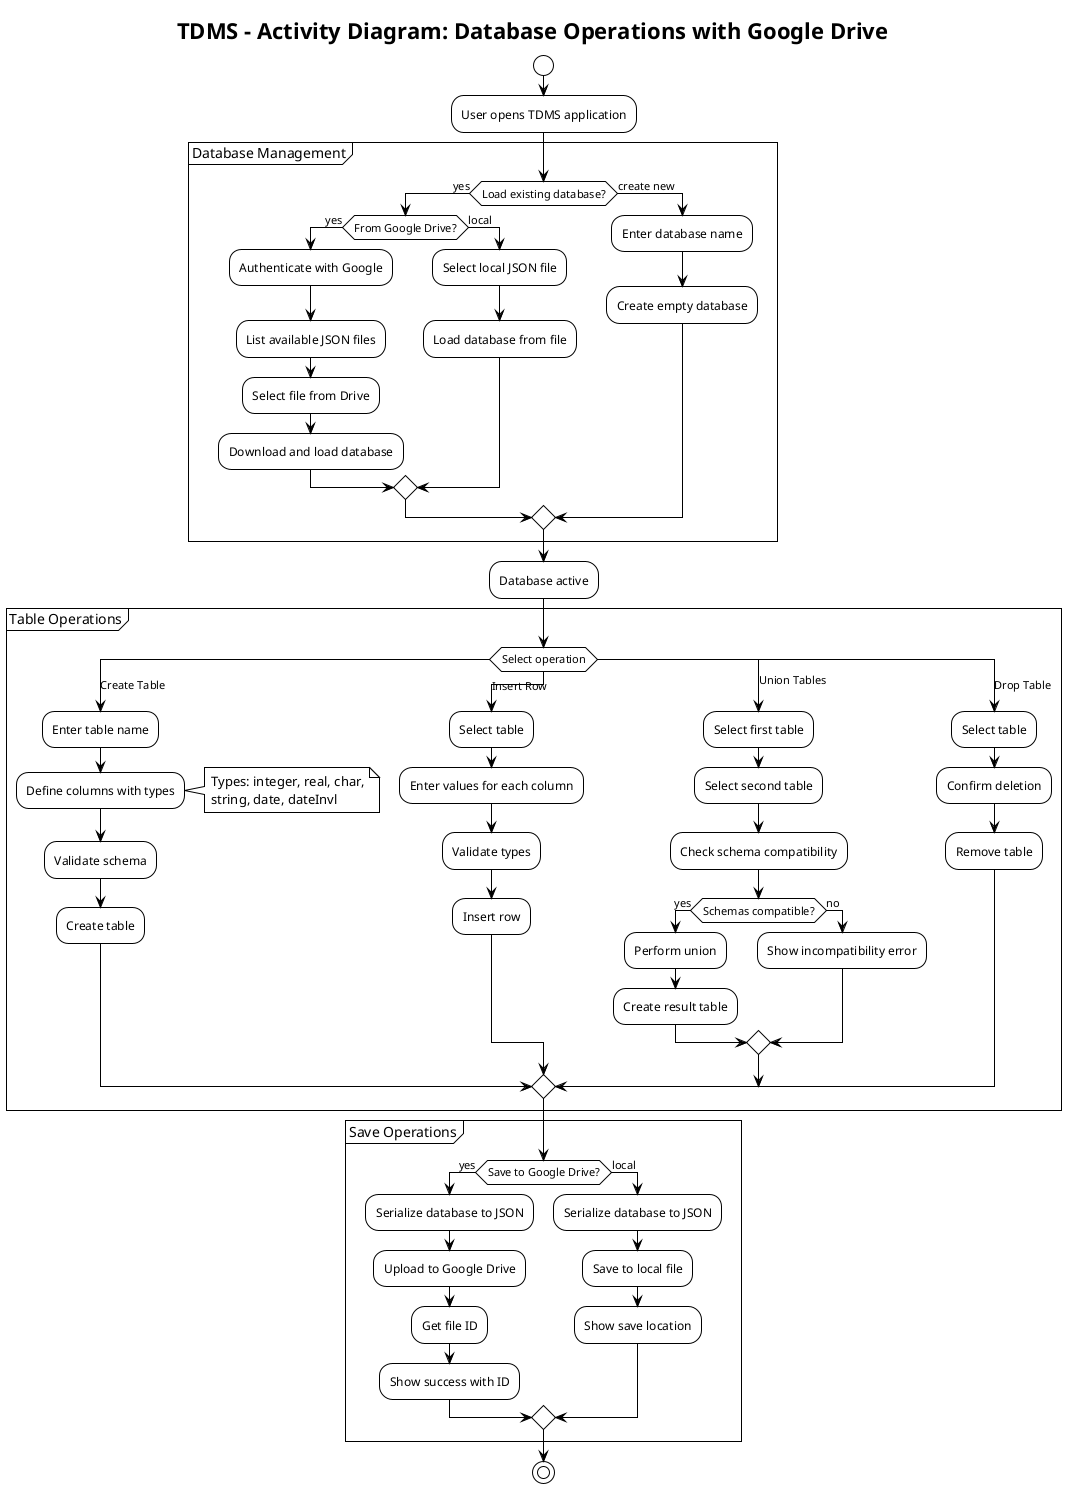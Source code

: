 @startuml activity
!theme plain
title TDMS - Activity Diagram: Database Operations with Google Drive

start

:User opens TDMS application;

partition "Database Management" {
  if (Load existing database?) then (yes)
    if (From Google Drive?) then (yes)
      :Authenticate with Google;
      :List available JSON files;
      :Select file from Drive;
      :Download and load database;
    else (local)
      :Select local JSON file;
      :Load database from file;
    endif
  else (create new)
    :Enter database name;
    :Create empty database;
  endif
}

:Database active;

partition "Table Operations" {
  switch (Select operation)
  case (Create Table)
    :Enter table name;
    :Define columns with types;
    note right
      Types: integer, real, char,
      string, date, dateInvl
    end note
    :Validate schema;
    :Create table;
  case (Insert Row)
    :Select table;
    :Enter values for each column;
    :Validate types;
    :Insert row;
  case (Union Tables)
    :Select first table;
    :Select second table;
    :Check schema compatibility;
    if (Schemas compatible?) then (yes)
      :Perform union;
      :Create result table;
    else (no)
      :Show incompatibility error;
    endif
  case (Drop Table)
    :Select table;
    :Confirm deletion;
    :Remove table;
  endswitch
}

partition "Save Operations" {
  if (Save to Google Drive?) then (yes)
    :Serialize database to JSON;
    :Upload to Google Drive;
    :Get file ID;
    :Show success with ID;
  else (local)
    :Serialize database to JSON;
    :Save to local file;
    :Show save location;
  endif
}

stop

@enduml